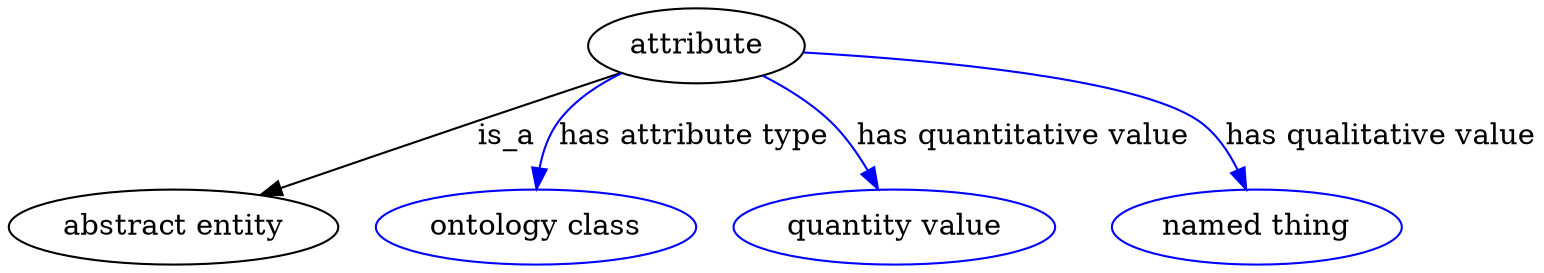 digraph {
	graph [bb="0,0,573.44,123"];
	node [label="\N"];
	attribute	 [height=0.5,
		label=attribute,
		pos="266.44,105",
		width=1.1193];
	"abstract entity"	 [height=0.5,
		pos="60.445,18",
		width=1.679];
	attribute -> "abstract entity"	 [label=is_a,
		lp="187.44,61.5",
		pos="e,95.419,32.771 236.93,92.535 202.32,77.92 144.62,53.552 104.67,36.676"];
	"has attribute type"	 [color=blue,
		height=0.5,
		label="ontology class",
		pos="200.44,18",
		width=1.7151];
	attribute -> "has attribute type"	 [color=blue,
		label="has attribute type",
		lp="268.44,61.5",
		pos="e,205.43,36.145 243.37,90.106 235.63,84.249 227.45,77.005 221.44,69 216.22,62.028 212.05,53.569 208.86,45.56",
		style=solid];
	"has quantitative value"	 [color=blue,
		height=0.5,
		label="quantity value",
		pos="341.44,18",
		width=1.6971];
	attribute -> "has quantitative value"	 [color=blue,
		label="has quantitative value",
		lp="384.94,61.5",
		pos="e,334.62,36.229 290.74,90.499 299.28,84.587 308.47,77.205 315.44,69 321.37,62.032 326.39,53.486 330.39,45.395",
		style=solid];
	"has qualitative value"	 [color=blue,
		height=0.5,
		label="named thing",
		pos="479.44,18",
		width=1.5346];
	attribute -> "has qualitative value"	 [color=blue,
		label="has qualitative value",
		lp="517.44,61.5",
		pos="e,472.9,36.04 305.85,100.95 352.25,95.538 425.87,84.775 448.44,69 456.95,63.053 463.55,53.949 468.43,45.07",
		style=solid];
}
